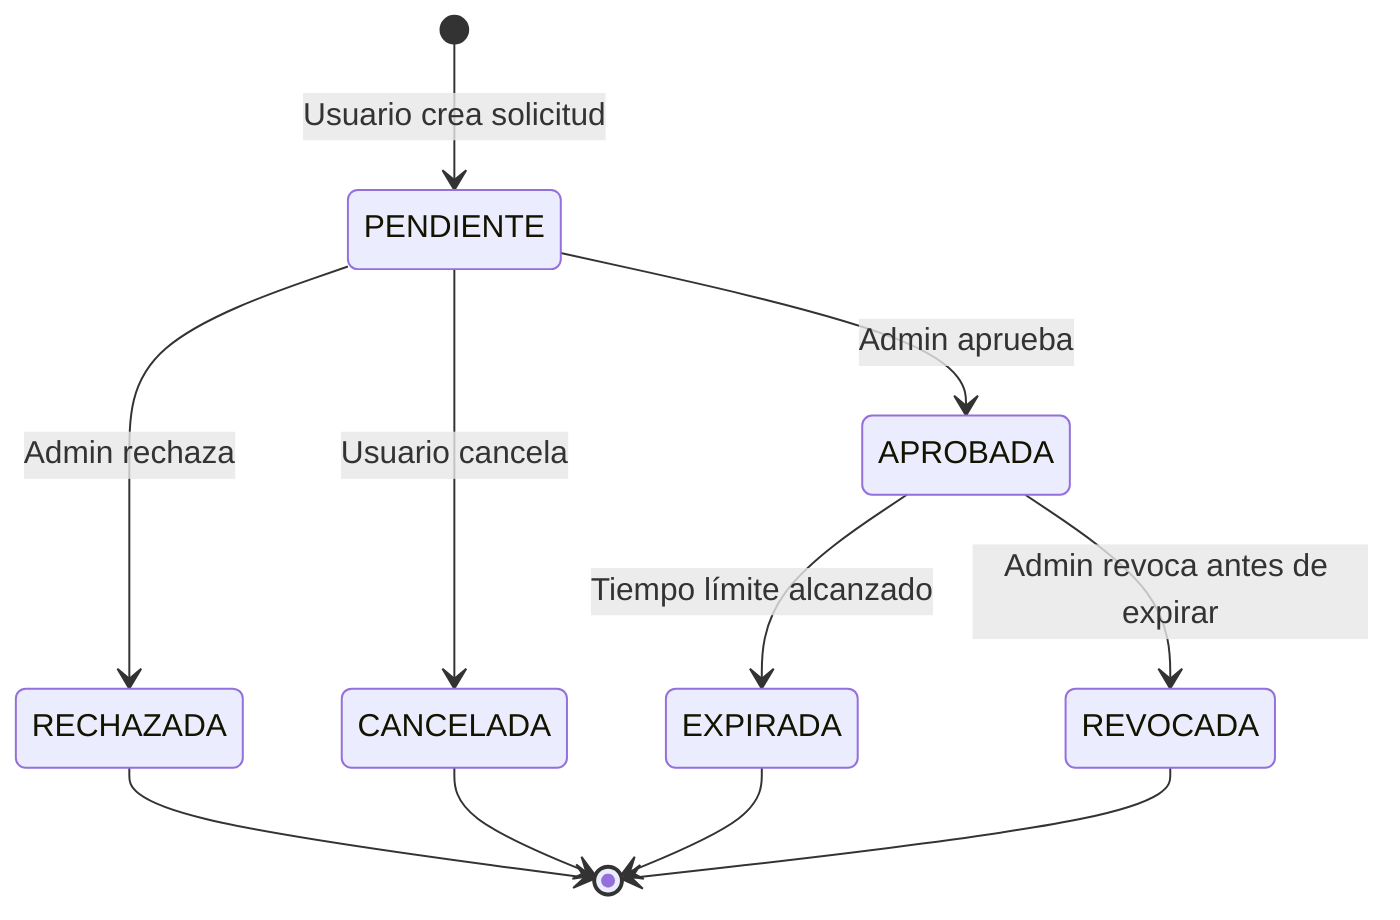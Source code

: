 stateDiagram-v2
    [*] --> PENDIENTE : Usuario crea solicitud

    PENDIENTE --> APROBADA : Admin aprueba
    PENDIENTE --> RECHAZADA : Admin rechaza
    PENDIENTE --> CANCELADA : Usuario cancela

    APROBADA --> EXPIRADA : Tiempo límite alcanzado
    APROBADA --> REVOCADA : Admin revoca antes de expirar

    RECHAZADA --> [*]
    CANCELADA --> [*]
    EXPIRADA --> [*]
    REVOCADA --> [*]